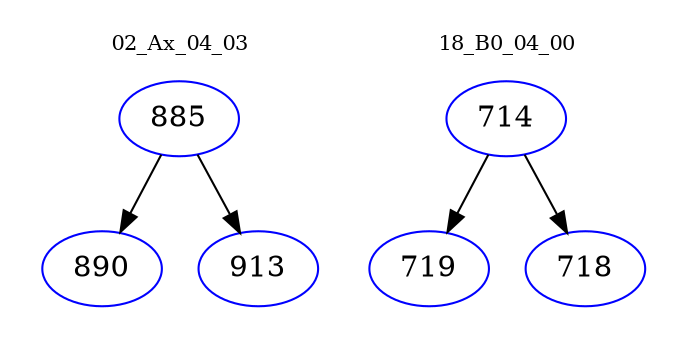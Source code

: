 digraph{
subgraph cluster_0 {
color = white
label = "02_Ax_04_03";
fontsize=10;
T0_885 [label="885", color="blue"]
T0_885 -> T0_890 [color="black"]
T0_890 [label="890", color="blue"]
T0_885 -> T0_913 [color="black"]
T0_913 [label="913", color="blue"]
}
subgraph cluster_1 {
color = white
label = "18_B0_04_00";
fontsize=10;
T1_714 [label="714", color="blue"]
T1_714 -> T1_719 [color="black"]
T1_719 [label="719", color="blue"]
T1_714 -> T1_718 [color="black"]
T1_718 [label="718", color="blue"]
}
}
